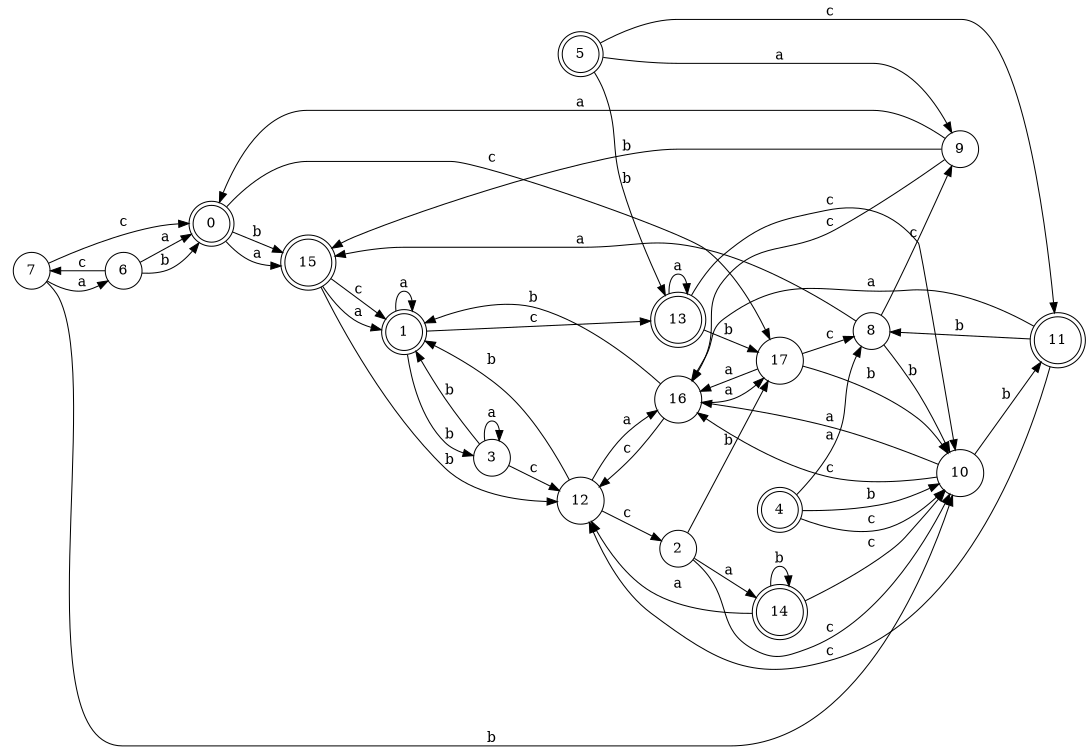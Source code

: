 digraph n15_8 {
__start0 [label="" shape="none"];

rankdir=LR;
size="8,5";

s0 [style="rounded,filled", color="black", fillcolor="white" shape="doublecircle", label="0"];
s1 [style="rounded,filled", color="black", fillcolor="white" shape="doublecircle", label="1"];
s2 [style="filled", color="black", fillcolor="white" shape="circle", label="2"];
s3 [style="filled", color="black", fillcolor="white" shape="circle", label="3"];
s4 [style="rounded,filled", color="black", fillcolor="white" shape="doublecircle", label="4"];
s5 [style="rounded,filled", color="black", fillcolor="white" shape="doublecircle", label="5"];
s6 [style="filled", color="black", fillcolor="white" shape="circle", label="6"];
s7 [style="filled", color="black", fillcolor="white" shape="circle", label="7"];
s8 [style="filled", color="black", fillcolor="white" shape="circle", label="8"];
s9 [style="filled", color="black", fillcolor="white" shape="circle", label="9"];
s10 [style="filled", color="black", fillcolor="white" shape="circle", label="10"];
s11 [style="rounded,filled", color="black", fillcolor="white" shape="doublecircle", label="11"];
s12 [style="filled", color="black", fillcolor="white" shape="circle", label="12"];
s13 [style="rounded,filled", color="black", fillcolor="white" shape="doublecircle", label="13"];
s14 [style="rounded,filled", color="black", fillcolor="white" shape="doublecircle", label="14"];
s15 [style="rounded,filled", color="black", fillcolor="white" shape="doublecircle", label="15"];
s16 [style="filled", color="black", fillcolor="white" shape="circle", label="16"];
s17 [style="filled", color="black", fillcolor="white" shape="circle", label="17"];
s0 -> s15 [label="a"];
s0 -> s15 [label="b"];
s0 -> s17 [label="c"];
s1 -> s1 [label="a"];
s1 -> s3 [label="b"];
s1 -> s13 [label="c"];
s2 -> s14 [label="a"];
s2 -> s17 [label="b"];
s2 -> s10 [label="c"];
s3 -> s3 [label="a"];
s3 -> s1 [label="b"];
s3 -> s12 [label="c"];
s4 -> s8 [label="a"];
s4 -> s10 [label="b"];
s4 -> s10 [label="c"];
s5 -> s9 [label="a"];
s5 -> s13 [label="b"];
s5 -> s11 [label="c"];
s6 -> s0 [label="a"];
s6 -> s0 [label="b"];
s6 -> s7 [label="c"];
s7 -> s6 [label="a"];
s7 -> s10 [label="b"];
s7 -> s0 [label="c"];
s8 -> s15 [label="a"];
s8 -> s10 [label="b"];
s8 -> s9 [label="c"];
s9 -> s0 [label="a"];
s9 -> s15 [label="b"];
s9 -> s16 [label="c"];
s10 -> s16 [label="a"];
s10 -> s11 [label="b"];
s10 -> s16 [label="c"];
s11 -> s16 [label="a"];
s11 -> s8 [label="b"];
s11 -> s12 [label="c"];
s12 -> s16 [label="a"];
s12 -> s1 [label="b"];
s12 -> s2 [label="c"];
s13 -> s13 [label="a"];
s13 -> s17 [label="b"];
s13 -> s10 [label="c"];
s14 -> s12 [label="a"];
s14 -> s14 [label="b"];
s14 -> s10 [label="c"];
s15 -> s1 [label="a"];
s15 -> s12 [label="b"];
s15 -> s1 [label="c"];
s16 -> s17 [label="a"];
s16 -> s1 [label="b"];
s16 -> s12 [label="c"];
s17 -> s16 [label="a"];
s17 -> s10 [label="b"];
s17 -> s8 [label="c"];

}